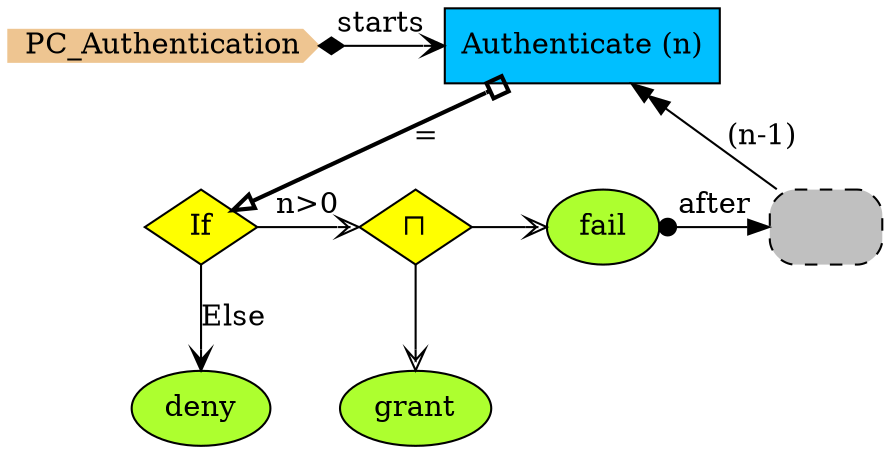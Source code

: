 digraph {
StartN_ [shape = cds,color=burlywood2,style=filled,height=.2,width=.2, label =PC_Authentication];
RefAuthenticate [shape=rectangle,fillcolor=gray,style="rounded,filled,dashed",label=" "];
fail [shape=ellipse,fillcolor=greenyellow,style = filled,label="fail"];
grant [shape=ellipse,fillcolor=greenyellow,style = filled,label="grant"];
deny [shape=ellipse,fillcolor=greenyellow,style = filled,label="deny"];
OpAuthenticateChoice [shape=diamond,fillcolor=yellow,style = filled,label="⊓"];
OpAuthenticate [shape=diamond,fillcolor=yellow,style = filled,label="If"];
Authenticate [shape=box,fillcolor=deepskyblue,style = filled,label="Authenticate (n)"];

{rank=min;StartN_,Authenticate}
{rank=same;fail,RefAuthenticate}
{rank=same;OpAuthenticate,OpAuthenticateChoice,fail}

RefAuthenticate->Authenticate[arrowhead="normalnormal",label=" (n-1)"];
fail->RefAuthenticate[arrowtail=dot,dir=both,label="after"];
OpAuthenticateChoice->fail[arrowhead="vee",fillcolor=white];
OpAuthenticateChoice->grant[arrowhead="vee",fillcolor=white];
OpAuthenticate->deny[arrowhead="vee",label="Else"];
OpAuthenticate->OpAuthenticateChoice[arrowhead="vee",fillcolor=white,label="n>0"];
StartN_->Authenticate[arrowhead="open",arrowtail=diamond,dir=both,label="starts"];
Authenticate->OpAuthenticate[arrowhead="onormal",dir=both,arrowtail=obox,penwidth=2,label="="];
}
